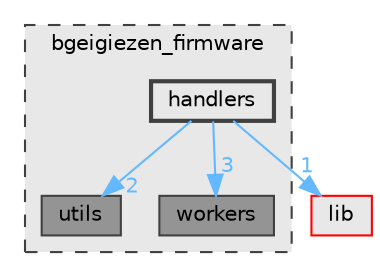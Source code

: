 digraph "bgeigiezen_firmware/handlers"
{
 // LATEX_PDF_SIZE
  bgcolor="transparent";
  edge [fontname=Helvetica,fontsize=10,labelfontname=Helvetica,labelfontsize=10];
  node [fontname=Helvetica,fontsize=10,shape=box,height=0.2,width=0.4];
  compound=true
  subgraph clusterdir_e1eaf1e768829cf4a63747721d8faaf4 {
    graph [ bgcolor="#e8e8e8", pencolor="grey25", label="bgeigiezen_firmware", fontname=Helvetica,fontsize=10 style="filled,dashed", URL="dir_e1eaf1e768829cf4a63747721d8faaf4.html",tooltip=""]
  dir_a24ad72c06e21cd2cd0e24e40f39aea1 [label="utils", fillcolor="#949494", color="grey25", style="filled", URL="dir_a24ad72c06e21cd2cd0e24e40f39aea1.html",tooltip=""];
  dir_d5d1412b4c1b9faa3d16b8867b1e9070 [label="workers", fillcolor="#949494", color="grey25", style="filled", URL="dir_d5d1412b4c1b9faa3d16b8867b1e9070.html",tooltip=""];
  dir_749451a598ecd5c0309d9027278f34c6 [label="handlers", fillcolor="#e8e8e8", color="grey25", style="filled,bold", URL="dir_749451a598ecd5c0309d9027278f34c6.html",tooltip=""];
  }
  dir_97aefd0d527b934f1d99a682da8fe6a9 [label="lib", fillcolor="#e8e8e8", color="red", style="filled", URL="dir_97aefd0d527b934f1d99a682da8fe6a9.html",tooltip=""];
  dir_749451a598ecd5c0309d9027278f34c6->dir_97aefd0d527b934f1d99a682da8fe6a9 [headlabel="1", labeldistance=1.5 headhref="dir_000004_000006.html" color="steelblue1" fontcolor="steelblue1"];
  dir_749451a598ecd5c0309d9027278f34c6->dir_a24ad72c06e21cd2cd0e24e40f39aea1 [headlabel="2", labeldistance=1.5 headhref="dir_000004_000014.html" color="steelblue1" fontcolor="steelblue1"];
  dir_749451a598ecd5c0309d9027278f34c6->dir_d5d1412b4c1b9faa3d16b8867b1e9070 [headlabel="3", labeldistance=1.5 headhref="dir_000004_000015.html" color="steelblue1" fontcolor="steelblue1"];
}
